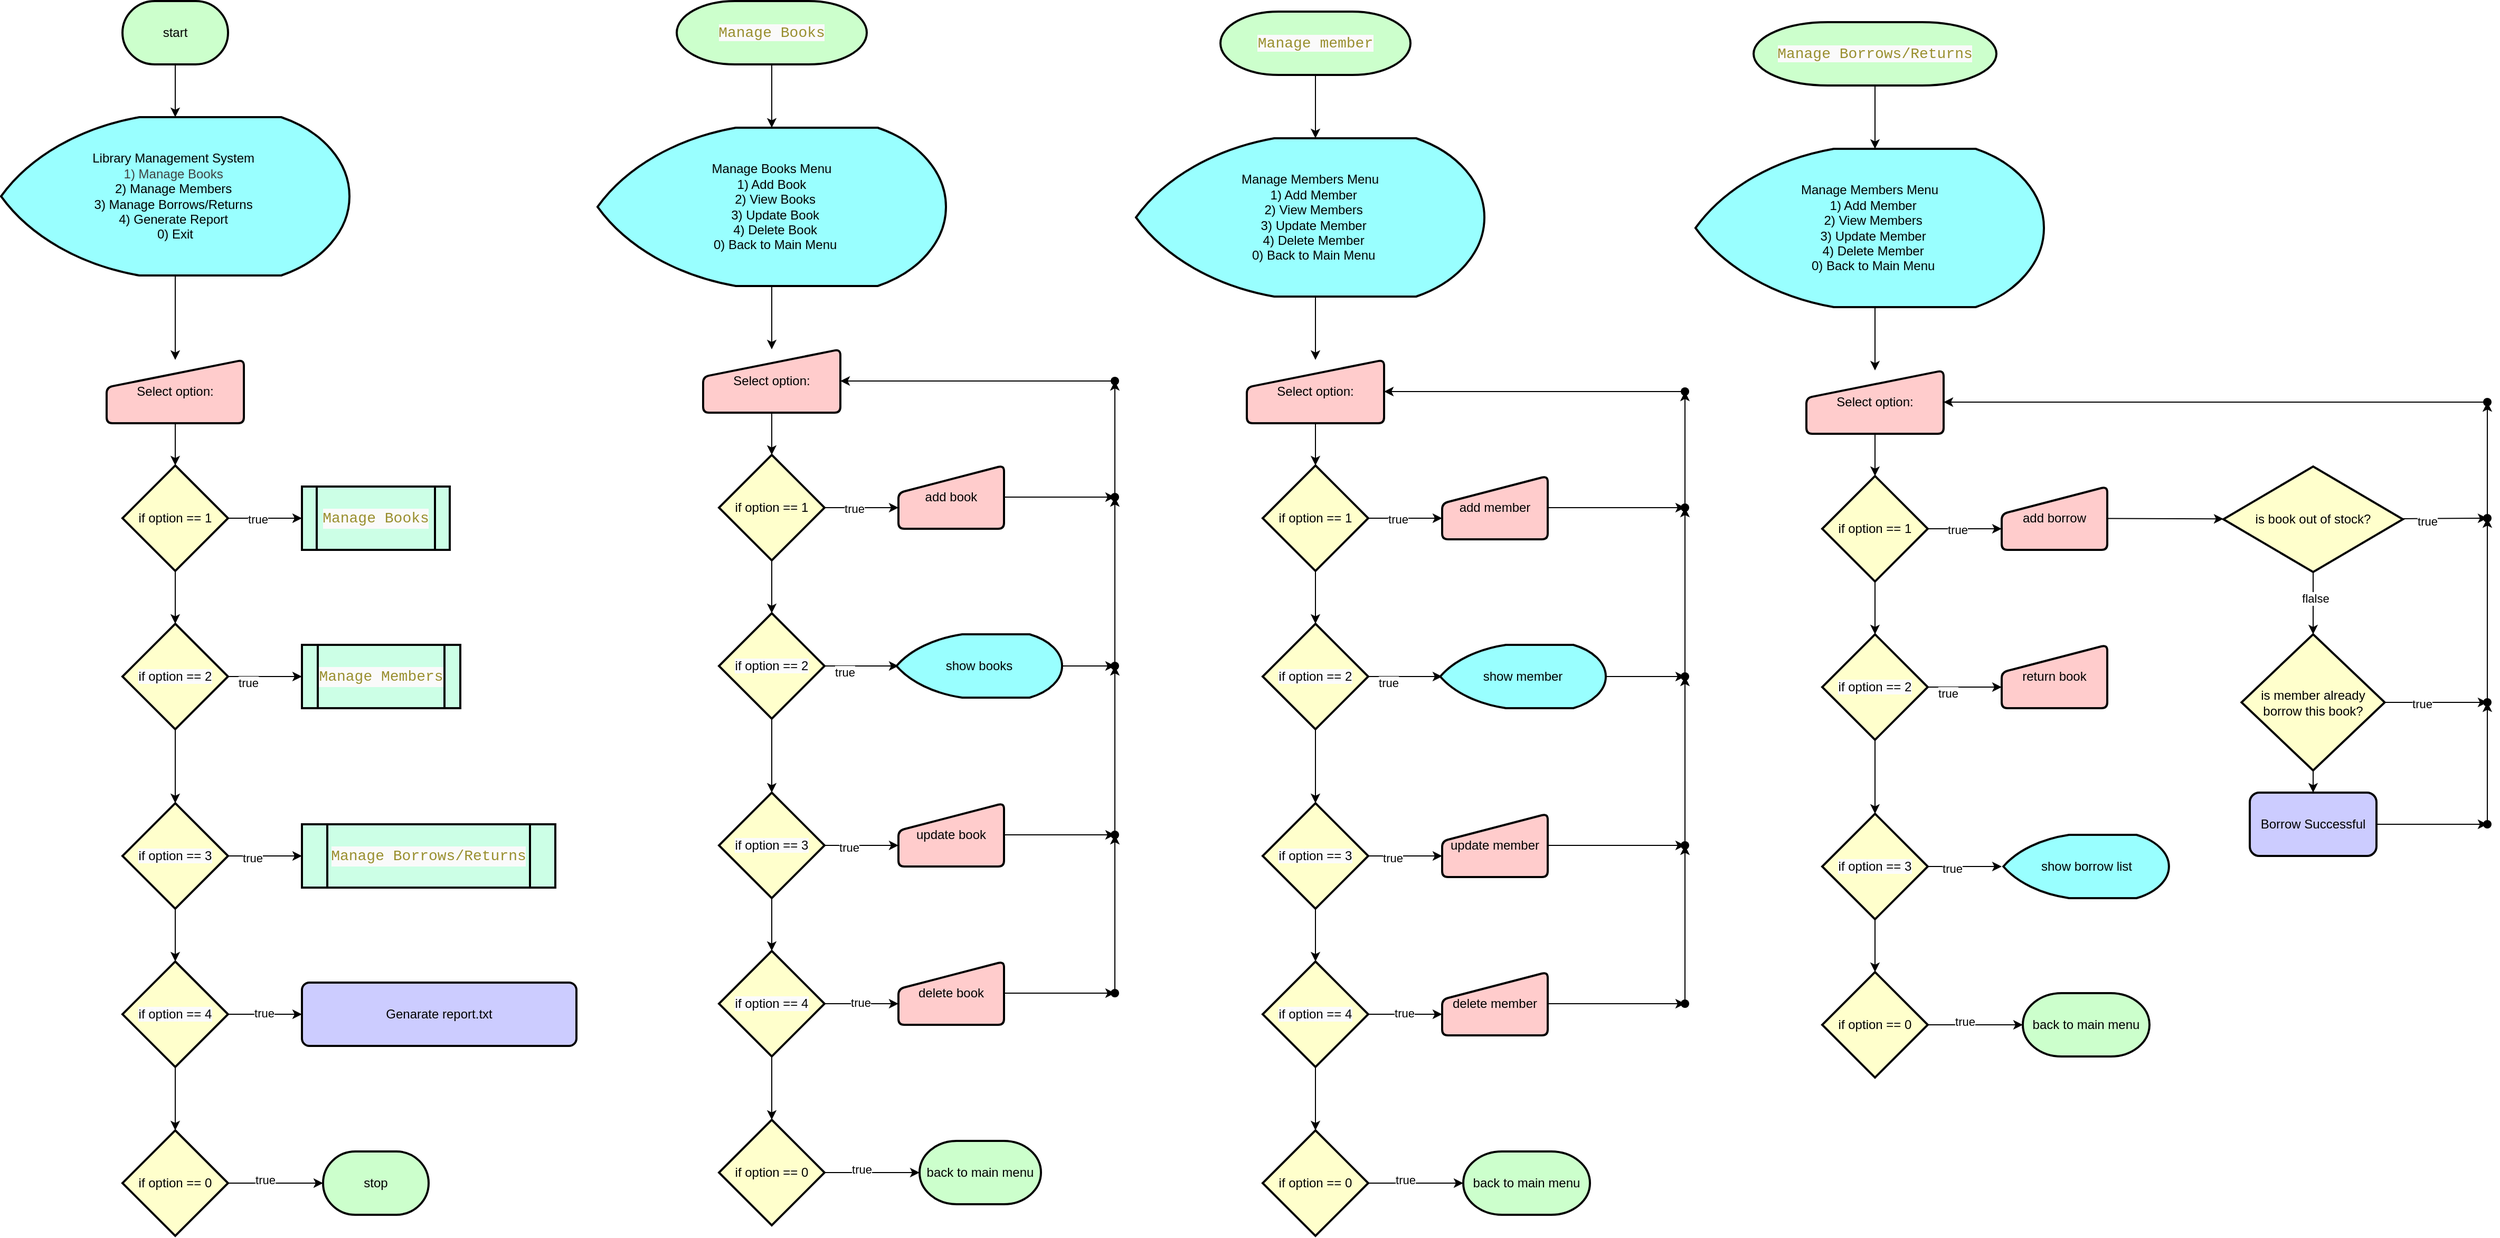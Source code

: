 <mxfile>
    <diagram id="e-_MM6MB5ETm_Tqdv13c" name="Page-1">
        <mxGraphModel dx="1360" dy="712" grid="1" gridSize="10" guides="1" tooltips="1" connect="1" arrows="1" fold="1" page="1" pageScale="1" pageWidth="850" pageHeight="1100" math="0" shadow="0">
            <root>
                <mxCell id="0"/>
                <mxCell id="1" parent="0"/>
                <mxCell id="2" value="start" style="strokeWidth=2;html=1;shape=mxgraph.flowchart.terminator;whiteSpace=wrap;fillColor=#CCFFCC;" vertex="1" parent="1">
                    <mxGeometry x="220" y="290" width="100" height="60" as="geometry"/>
                </mxCell>
                <mxCell id="6" value="" style="edgeStyle=none;html=1;" edge="1" parent="1" source="3" target="5">
                    <mxGeometry relative="1" as="geometry"/>
                </mxCell>
                <mxCell id="3" value="Library Management System&amp;nbsp;&lt;div&gt;&lt;span style=&quot;color: rgb(63, 63, 63); background-color: transparent;&quot;&gt;1) Manage Books&amp;nbsp;&lt;/span&gt;&lt;div&gt;2) Manage Members&amp;nbsp;&lt;/div&gt;&lt;div&gt;3) Manage Borrows/Returns&amp;nbsp;&lt;/div&gt;&lt;div&gt;4) Generate Report&amp;nbsp;&lt;/div&gt;&lt;div&gt;0) Exit&lt;/div&gt;&lt;/div&gt;" style="strokeWidth=2;html=1;shape=mxgraph.flowchart.display;whiteSpace=wrap;fillColor=#99FFFF;" vertex="1" parent="1">
                    <mxGeometry x="105" y="400" width="330" height="150" as="geometry"/>
                </mxCell>
                <mxCell id="12" value="" style="edgeStyle=none;html=1;" edge="1" parent="1" source="5" target="11">
                    <mxGeometry relative="1" as="geometry"/>
                </mxCell>
                <mxCell id="5" value="Select option:" style="html=1;strokeWidth=2;shape=manualInput;whiteSpace=wrap;rounded=1;size=26;arcSize=11;fillColor=#FFCCCC;" vertex="1" parent="1">
                    <mxGeometry x="205" y="630" width="130" height="60" as="geometry"/>
                </mxCell>
                <mxCell id="9" value="" style="edgeStyle=none;html=1;" edge="1" parent="1" target="3">
                    <mxGeometry relative="1" as="geometry">
                        <mxPoint x="270" y="350" as="sourcePoint"/>
                    </mxGeometry>
                </mxCell>
                <mxCell id="14" value="" style="edgeStyle=none;html=1;" edge="1" parent="1" source="11" target="13">
                    <mxGeometry relative="1" as="geometry"/>
                </mxCell>
                <mxCell id="20" value="" style="edgeStyle=none;html=1;" edge="1" parent="1" source="11" target="19">
                    <mxGeometry relative="1" as="geometry"/>
                </mxCell>
                <mxCell id="27" value="true" style="edgeLabel;html=1;align=center;verticalAlign=middle;resizable=0;points=[];" vertex="1" connectable="0" parent="20">
                    <mxGeometry x="-0.198" y="-1" relative="1" as="geometry">
                        <mxPoint as="offset"/>
                    </mxGeometry>
                </mxCell>
                <mxCell id="11" value="if option == 1" style="strokeWidth=2;html=1;shape=mxgraph.flowchart.decision;whiteSpace=wrap;fillColor=#FFFFCC;" vertex="1" parent="1">
                    <mxGeometry x="220" y="730" width="100" height="100" as="geometry"/>
                </mxCell>
                <mxCell id="16" value="" style="edgeStyle=none;html=1;" edge="1" parent="1" source="13" target="15">
                    <mxGeometry relative="1" as="geometry"/>
                </mxCell>
                <mxCell id="22" value="" style="edgeStyle=none;html=1;" edge="1" parent="1" source="13" target="21">
                    <mxGeometry relative="1" as="geometry"/>
                </mxCell>
                <mxCell id="13" value="&lt;br&gt;&lt;span style=&quot;color: rgb(0, 0, 0); font-family: Helvetica; font-size: 12px; font-style: normal; font-variant-ligatures: normal; font-variant-caps: normal; font-weight: 400; letter-spacing: normal; orphans: 2; text-align: center; text-indent: 0px; text-transform: none; widows: 2; word-spacing: 0px; -webkit-text-stroke-width: 0px; white-space: normal; background-color: rgb(251, 251, 251); text-decoration-thickness: initial; text-decoration-style: initial; text-decoration-color: initial; float: none; display: inline !important;&quot;&gt;if option == 2&lt;/span&gt;&lt;br&gt;&lt;div&gt;&lt;span style=&quot;color: rgb(0, 0, 0); font-family: Helvetica; font-size: 12px; font-style: normal; font-variant-ligatures: normal; font-variant-caps: normal; font-weight: 400; letter-spacing: normal; orphans: 2; text-align: center; text-indent: 0px; text-transform: none; widows: 2; word-spacing: 0px; -webkit-text-stroke-width: 0px; white-space: normal; background-color: rgb(251, 251, 251); text-decoration-thickness: initial; text-decoration-style: initial; text-decoration-color: initial; float: none; display: inline !important;&quot;&gt;&lt;br&gt;&lt;/span&gt;&lt;/div&gt;" style="strokeWidth=2;html=1;shape=mxgraph.flowchart.decision;whiteSpace=wrap;fillColor=#FFFFCC;" vertex="1" parent="1">
                    <mxGeometry x="220" y="880" width="100" height="100" as="geometry"/>
                </mxCell>
                <mxCell id="18" value="" style="edgeStyle=none;html=1;" edge="1" parent="1" source="15" target="17">
                    <mxGeometry relative="1" as="geometry"/>
                </mxCell>
                <mxCell id="24" value="" style="edgeStyle=none;html=1;" edge="1" parent="1" source="15" target="23">
                    <mxGeometry relative="1" as="geometry"/>
                </mxCell>
                <mxCell id="15" value="&lt;br&gt;&lt;span style=&quot;color: rgb(0, 0, 0); font-family: Helvetica; font-size: 12px; font-style: normal; font-variant-ligatures: normal; font-variant-caps: normal; font-weight: 400; letter-spacing: normal; orphans: 2; text-align: center; text-indent: 0px; text-transform: none; widows: 2; word-spacing: 0px; -webkit-text-stroke-width: 0px; white-space: normal; background-color: rgb(251, 251, 251); text-decoration-thickness: initial; text-decoration-style: initial; text-decoration-color: initial; float: none; display: inline !important;&quot;&gt;if option == 3&lt;/span&gt;&lt;br&gt;&lt;div&gt;&lt;span style=&quot;color: rgb(0, 0, 0); font-family: Helvetica; font-size: 12px; font-style: normal; font-variant-ligatures: normal; font-variant-caps: normal; font-weight: 400; letter-spacing: normal; orphans: 2; text-align: center; text-indent: 0px; text-transform: none; widows: 2; word-spacing: 0px; -webkit-text-stroke-width: 0px; white-space: normal; background-color: rgb(251, 251, 251); text-decoration-thickness: initial; text-decoration-style: initial; text-decoration-color: initial; float: none; display: inline !important;&quot;&gt;&lt;br&gt;&lt;/span&gt;&lt;/div&gt;" style="strokeWidth=2;html=1;shape=mxgraph.flowchart.decision;whiteSpace=wrap;fillColor=#FFFFCC;" vertex="1" parent="1">
                    <mxGeometry x="220" y="1050" width="100" height="100" as="geometry"/>
                </mxCell>
                <mxCell id="26" value="" style="edgeStyle=none;html=1;" edge="1" parent="1" source="17">
                    <mxGeometry relative="1" as="geometry">
                        <mxPoint x="390.0" y="1250.0" as="targetPoint"/>
                    </mxGeometry>
                </mxCell>
                <mxCell id="31" value="" style="edgeStyle=none;html=1;" edge="1" parent="1" source="17" target="30">
                    <mxGeometry relative="1" as="geometry"/>
                </mxCell>
                <mxCell id="17" value="&lt;br&gt;&lt;span style=&quot;color: rgb(0, 0, 0); font-family: Helvetica; font-size: 12px; font-style: normal; font-variant-ligatures: normal; font-variant-caps: normal; font-weight: 400; letter-spacing: normal; orphans: 2; text-align: center; text-indent: 0px; text-transform: none; widows: 2; word-spacing: 0px; -webkit-text-stroke-width: 0px; white-space: normal; background-color: rgb(251, 251, 251); text-decoration-thickness: initial; text-decoration-style: initial; text-decoration-color: initial; float: none; display: inline !important;&quot;&gt;if option == 4&lt;/span&gt;&lt;div&gt;&lt;div&gt;&lt;span style=&quot;color: rgb(0, 0, 0); font-family: Helvetica; font-size: 12px; font-style: normal; font-variant-ligatures: normal; font-variant-caps: normal; font-weight: 400; letter-spacing: normal; orphans: 2; text-align: center; text-indent: 0px; text-transform: none; widows: 2; word-spacing: 0px; -webkit-text-stroke-width: 0px; white-space: normal; background-color: rgb(251, 251, 251); text-decoration-thickness: initial; text-decoration-style: initial; text-decoration-color: initial; float: none; display: inline !important;&quot;&gt;&lt;br&gt;&lt;/span&gt;&lt;/div&gt;&lt;/div&gt;" style="strokeWidth=2;html=1;shape=mxgraph.flowchart.decision;whiteSpace=wrap;fillColor=#FFFFCC;" vertex="1" parent="1">
                    <mxGeometry x="220" y="1200" width="100" height="100" as="geometry"/>
                </mxCell>
                <mxCell id="19" value="&lt;div style=&quot;color: rgb(51, 51, 51); background-color: rgb(250, 250, 250); font-family: Consolas, &amp;quot;Courier New&amp;quot;, monospace; font-size: 14px; line-height: 19px; white-space: pre;&quot;&gt;&lt;div style=&quot;color: rgb(51, 51, 51); line-height: 19px;&quot;&gt;&lt;span style=&quot;color: #998f2f;&quot;&gt;Manage Books&lt;/span&gt;&lt;/div&gt;&lt;/div&gt;" style="shape=process;whiteSpace=wrap;html=1;backgroundOutline=1;strokeWidth=2;fillColor=#CCFFE6;" vertex="1" parent="1">
                    <mxGeometry x="390" y="750" width="140" height="60" as="geometry"/>
                </mxCell>
                <mxCell id="21" value="&lt;div style=&quot;color: rgb(51, 51, 51); background-color: rgb(250, 250, 250); font-family: Consolas, &amp;quot;Courier New&amp;quot;, monospace; font-size: 14px; line-height: 19px; white-space: pre;&quot;&gt;&lt;div style=&quot;color: rgb(51, 51, 51); line-height: 19px;&quot;&gt;&lt;div style=&quot;color: rgb(51, 51, 51); line-height: 19px;&quot;&gt;&lt;span style=&quot;color: #998f2f;&quot;&gt;Manage Members&lt;/span&gt;&lt;/div&gt;&lt;/div&gt;&lt;/div&gt;" style="shape=process;whiteSpace=wrap;html=1;backgroundOutline=1;strokeWidth=2;fillColor=#CCFFE6;" vertex="1" parent="1">
                    <mxGeometry x="390" y="900" width="150" height="60" as="geometry"/>
                </mxCell>
                <mxCell id="23" value="&lt;div style=&quot;color: rgb(51, 51, 51); background-color: rgb(250, 250, 250); font-family: Consolas, &amp;quot;Courier New&amp;quot;, monospace; font-size: 14px; line-height: 19px; white-space: pre;&quot;&gt;&lt;div style=&quot;color: rgb(51, 51, 51); line-height: 19px;&quot;&gt;&lt;div style=&quot;color: rgb(51, 51, 51); line-height: 19px;&quot;&gt;&lt;span style=&quot;color: #998f2f;&quot;&gt;Manage Borrows/Returns&lt;/span&gt;&lt;/div&gt;&lt;/div&gt;&lt;/div&gt;" style="shape=process;whiteSpace=wrap;html=1;backgroundOutline=1;strokeWidth=2;fillColor=#CCFFE6;" vertex="1" parent="1">
                    <mxGeometry x="390" y="1070" width="240" height="60" as="geometry"/>
                </mxCell>
                <mxCell id="35" value="" style="edgeStyle=none;html=1;" edge="1" parent="1" source="30" target="34">
                    <mxGeometry relative="1" as="geometry"/>
                </mxCell>
                <mxCell id="41" value="true" style="edgeLabel;html=1;align=center;verticalAlign=middle;resizable=0;points=[];" vertex="1" connectable="0" parent="35">
                    <mxGeometry x="-0.236" y="3" relative="1" as="geometry">
                        <mxPoint as="offset"/>
                    </mxGeometry>
                </mxCell>
                <mxCell id="30" value="if option == 0" style="strokeWidth=2;html=1;shape=mxgraph.flowchart.decision;whiteSpace=wrap;fillColor=#FFFFCC;" vertex="1" parent="1">
                    <mxGeometry x="220" y="1360" width="100" height="100" as="geometry"/>
                </mxCell>
                <mxCell id="34" value="stop" style="strokeWidth=2;html=1;shape=mxgraph.flowchart.terminator;whiteSpace=wrap;fillColor=#CCFFCC;" vertex="1" parent="1">
                    <mxGeometry x="410" y="1380" width="100" height="60" as="geometry"/>
                </mxCell>
                <mxCell id="37" value="true" style="edgeLabel;html=1;align=center;verticalAlign=middle;resizable=0;points=[];" vertex="1" connectable="0" parent="1">
                    <mxGeometry x="368.182" y="801" as="geometry">
                        <mxPoint x="-29" y="135" as="offset"/>
                    </mxGeometry>
                </mxCell>
                <mxCell id="38" value="true" style="edgeLabel;html=1;align=center;verticalAlign=middle;resizable=0;points=[];" vertex="1" connectable="0" parent="1">
                    <mxGeometry x="378.182" y="811" as="geometry">
                        <mxPoint x="-35" y="291" as="offset"/>
                    </mxGeometry>
                </mxCell>
                <mxCell id="39" value="true" style="edgeLabel;html=1;align=center;verticalAlign=middle;resizable=0;points=[];" vertex="1" connectable="0" parent="1">
                    <mxGeometry x="388.182" y="821" as="geometry">
                        <mxPoint x="-34" y="428" as="offset"/>
                    </mxGeometry>
                </mxCell>
                <mxCell id="70" value="" style="edgeStyle=none;html=1;" edge="1" parent="1" source="42" target="43">
                    <mxGeometry relative="1" as="geometry"/>
                </mxCell>
                <mxCell id="42" value="&lt;span style=&quot;color: rgb(153, 143, 47); font-family: Consolas, &amp;quot;Courier New&amp;quot;, monospace; font-size: 14px; white-space: pre; background-color: rgb(250, 250, 250);&quot;&gt;Manage Books&lt;/span&gt;" style="strokeWidth=2;html=1;shape=mxgraph.flowchart.terminator;whiteSpace=wrap;fillColor=#CCFFCC;" vertex="1" parent="1">
                    <mxGeometry x="745" y="290" width="180" height="60" as="geometry"/>
                </mxCell>
                <mxCell id="69" value="" style="edgeStyle=none;html=1;" edge="1" parent="1" source="43" target="45">
                    <mxGeometry relative="1" as="geometry"/>
                </mxCell>
                <mxCell id="43" value="&lt;div&gt;&lt;font color=&quot;#000000&quot;&gt;Manage Books Menu&lt;/font&gt;&lt;/div&gt;&lt;div&gt;&lt;font color=&quot;#000000&quot;&gt;1) Add Book&lt;/font&gt;&lt;/div&gt;&lt;div&gt;&lt;font color=&quot;#000000&quot;&gt;&amp;nbsp; 2) View Books&lt;/font&gt;&lt;/div&gt;&lt;div&gt;&lt;font color=&quot;#000000&quot;&gt;&amp;nbsp; 3) Update Book&lt;/font&gt;&lt;/div&gt;&lt;div&gt;&lt;font color=&quot;#000000&quot;&gt;&amp;nbsp; 4) Delete Book&lt;/font&gt;&lt;/div&gt;&lt;div&gt;&lt;font color=&quot;#000000&quot;&gt;&amp;nbsp; 0) Back to Main Menu&lt;/font&gt;&lt;/div&gt;" style="strokeWidth=2;html=1;shape=mxgraph.flowchart.display;whiteSpace=wrap;fillColor=#99FFFF;" vertex="1" parent="1">
                    <mxGeometry x="670" y="410" width="330" height="150" as="geometry"/>
                </mxCell>
                <mxCell id="44" value="" style="edgeStyle=none;html=1;" edge="1" parent="1" source="45" target="49">
                    <mxGeometry relative="1" as="geometry"/>
                </mxCell>
                <mxCell id="45" value="Select option:" style="html=1;strokeWidth=2;shape=manualInput;whiteSpace=wrap;rounded=1;size=26;arcSize=11;fillColor=#FFCCCC;" vertex="1" parent="1">
                    <mxGeometry x="770" y="620" width="130" height="60" as="geometry"/>
                </mxCell>
                <mxCell id="46" value="" style="edgeStyle=none;html=1;" edge="1" parent="1" source="49" target="52">
                    <mxGeometry relative="1" as="geometry"/>
                </mxCell>
                <mxCell id="47" value="" style="edgeStyle=none;html=1;" edge="1" parent="1" source="49">
                    <mxGeometry relative="1" as="geometry">
                        <mxPoint x="955" y="770" as="targetPoint"/>
                    </mxGeometry>
                </mxCell>
                <mxCell id="48" value="true" style="edgeLabel;html=1;align=center;verticalAlign=middle;resizable=0;points=[];" vertex="1" connectable="0" parent="47">
                    <mxGeometry x="-0.198" y="-1" relative="1" as="geometry">
                        <mxPoint as="offset"/>
                    </mxGeometry>
                </mxCell>
                <mxCell id="49" value="if option == 1" style="strokeWidth=2;html=1;shape=mxgraph.flowchart.decision;whiteSpace=wrap;fillColor=#FFFFCC;" vertex="1" parent="1">
                    <mxGeometry x="785" y="720" width="100" height="100" as="geometry"/>
                </mxCell>
                <mxCell id="50" value="" style="edgeStyle=none;html=1;" edge="1" parent="1" source="52" target="55">
                    <mxGeometry relative="1" as="geometry"/>
                </mxCell>
                <mxCell id="51" value="" style="edgeStyle=none;html=1;" edge="1" parent="1" source="52">
                    <mxGeometry relative="1" as="geometry">
                        <mxPoint x="955" y="920" as="targetPoint"/>
                    </mxGeometry>
                </mxCell>
                <mxCell id="52" value="&lt;br&gt;&lt;span style=&quot;color: rgb(0, 0, 0); font-family: Helvetica; font-size: 12px; font-style: normal; font-variant-ligatures: normal; font-variant-caps: normal; font-weight: 400; letter-spacing: normal; orphans: 2; text-align: center; text-indent: 0px; text-transform: none; widows: 2; word-spacing: 0px; -webkit-text-stroke-width: 0px; white-space: normal; background-color: rgb(251, 251, 251); text-decoration-thickness: initial; text-decoration-style: initial; text-decoration-color: initial; float: none; display: inline !important;&quot;&gt;if option == 2&lt;/span&gt;&lt;br&gt;&lt;div&gt;&lt;span style=&quot;color: rgb(0, 0, 0); font-family: Helvetica; font-size: 12px; font-style: normal; font-variant-ligatures: normal; font-variant-caps: normal; font-weight: 400; letter-spacing: normal; orphans: 2; text-align: center; text-indent: 0px; text-transform: none; widows: 2; word-spacing: 0px; -webkit-text-stroke-width: 0px; white-space: normal; background-color: rgb(251, 251, 251); text-decoration-thickness: initial; text-decoration-style: initial; text-decoration-color: initial; float: none; display: inline !important;&quot;&gt;&lt;br&gt;&lt;/span&gt;&lt;/div&gt;" style="strokeWidth=2;html=1;shape=mxgraph.flowchart.decision;whiteSpace=wrap;fillColor=#FFFFCC;" vertex="1" parent="1">
                    <mxGeometry x="785" y="870" width="100" height="100" as="geometry"/>
                </mxCell>
                <mxCell id="53" value="" style="edgeStyle=none;html=1;" edge="1" parent="1" source="55" target="58">
                    <mxGeometry relative="1" as="geometry"/>
                </mxCell>
                <mxCell id="54" value="" style="edgeStyle=none;html=1;" edge="1" parent="1" source="55">
                    <mxGeometry relative="1" as="geometry">
                        <mxPoint x="955" y="1090" as="targetPoint"/>
                    </mxGeometry>
                </mxCell>
                <mxCell id="55" value="&lt;br&gt;&lt;span style=&quot;color: rgb(0, 0, 0); font-family: Helvetica; font-size: 12px; font-style: normal; font-variant-ligatures: normal; font-variant-caps: normal; font-weight: 400; letter-spacing: normal; orphans: 2; text-align: center; text-indent: 0px; text-transform: none; widows: 2; word-spacing: 0px; -webkit-text-stroke-width: 0px; white-space: normal; background-color: rgb(251, 251, 251); text-decoration-thickness: initial; text-decoration-style: initial; text-decoration-color: initial; float: none; display: inline !important;&quot;&gt;if option == 3&lt;/span&gt;&lt;br&gt;&lt;div&gt;&lt;span style=&quot;color: rgb(0, 0, 0); font-family: Helvetica; font-size: 12px; font-style: normal; font-variant-ligatures: normal; font-variant-caps: normal; font-weight: 400; letter-spacing: normal; orphans: 2; text-align: center; text-indent: 0px; text-transform: none; widows: 2; word-spacing: 0px; -webkit-text-stroke-width: 0px; white-space: normal; background-color: rgb(251, 251, 251); text-decoration-thickness: initial; text-decoration-style: initial; text-decoration-color: initial; float: none; display: inline !important;&quot;&gt;&lt;br&gt;&lt;/span&gt;&lt;/div&gt;" style="strokeWidth=2;html=1;shape=mxgraph.flowchart.decision;whiteSpace=wrap;fillColor=#FFFFCC;" vertex="1" parent="1">
                    <mxGeometry x="785" y="1040" width="100" height="100" as="geometry"/>
                </mxCell>
                <mxCell id="56" value="" style="edgeStyle=none;html=1;" edge="1" parent="1" source="58">
                    <mxGeometry relative="1" as="geometry">
                        <mxPoint x="955" y="1240" as="targetPoint"/>
                    </mxGeometry>
                </mxCell>
                <mxCell id="57" value="" style="edgeStyle=none;html=1;" edge="1" parent="1" source="58" target="64">
                    <mxGeometry relative="1" as="geometry"/>
                </mxCell>
                <mxCell id="58" value="&lt;br&gt;&lt;span style=&quot;color: rgb(0, 0, 0); font-family: Helvetica; font-size: 12px; font-style: normal; font-variant-ligatures: normal; font-variant-caps: normal; font-weight: 400; letter-spacing: normal; orphans: 2; text-align: center; text-indent: 0px; text-transform: none; widows: 2; word-spacing: 0px; -webkit-text-stroke-width: 0px; white-space: normal; background-color: rgb(251, 251, 251); text-decoration-thickness: initial; text-decoration-style: initial; text-decoration-color: initial; float: none; display: inline !important;&quot;&gt;if option == 4&lt;/span&gt;&lt;div&gt;&lt;div&gt;&lt;span style=&quot;color: rgb(0, 0, 0); font-family: Helvetica; font-size: 12px; font-style: normal; font-variant-ligatures: normal; font-variant-caps: normal; font-weight: 400; letter-spacing: normal; orphans: 2; text-align: center; text-indent: 0px; text-transform: none; widows: 2; word-spacing: 0px; -webkit-text-stroke-width: 0px; white-space: normal; background-color: rgb(251, 251, 251); text-decoration-thickness: initial; text-decoration-style: initial; text-decoration-color: initial; float: none; display: inline !important;&quot;&gt;&lt;br&gt;&lt;/span&gt;&lt;/div&gt;&lt;/div&gt;" style="strokeWidth=2;html=1;shape=mxgraph.flowchart.decision;whiteSpace=wrap;fillColor=#FFFFCC;" vertex="1" parent="1">
                    <mxGeometry x="785" y="1190" width="100" height="100" as="geometry"/>
                </mxCell>
                <mxCell id="62" value="" style="edgeStyle=none;html=1;" edge="1" parent="1" source="64" target="65">
                    <mxGeometry relative="1" as="geometry"/>
                </mxCell>
                <mxCell id="63" value="true" style="edgeLabel;html=1;align=center;verticalAlign=middle;resizable=0;points=[];" vertex="1" connectable="0" parent="62">
                    <mxGeometry x="-0.236" y="3" relative="1" as="geometry">
                        <mxPoint as="offset"/>
                    </mxGeometry>
                </mxCell>
                <mxCell id="64" value="if option == 0" style="strokeWidth=2;html=1;shape=mxgraph.flowchart.decision;whiteSpace=wrap;fillColor=#FFFFCC;" vertex="1" parent="1">
                    <mxGeometry x="785" y="1350" width="100" height="100" as="geometry"/>
                </mxCell>
                <mxCell id="65" value="&lt;span style=&quot;color: rgb(0, 0, 0);&quot;&gt;back to main menu&lt;/span&gt;" style="strokeWidth=2;html=1;shape=mxgraph.flowchart.terminator;whiteSpace=wrap;fillColor=#CCFFCC;" vertex="1" parent="1">
                    <mxGeometry x="975" y="1370" width="115" height="60" as="geometry"/>
                </mxCell>
                <mxCell id="66" value="true" style="edgeLabel;html=1;align=center;verticalAlign=middle;resizable=0;points=[];" vertex="1" connectable="0" parent="1">
                    <mxGeometry x="933.182" y="791" as="geometry">
                        <mxPoint x="-29" y="135" as="offset"/>
                    </mxGeometry>
                </mxCell>
                <mxCell id="67" value="true" style="edgeLabel;html=1;align=center;verticalAlign=middle;resizable=0;points=[];" vertex="1" connectable="0" parent="1">
                    <mxGeometry x="943.182" y="801" as="geometry">
                        <mxPoint x="-35" y="291" as="offset"/>
                    </mxGeometry>
                </mxCell>
                <mxCell id="68" value="true" style="edgeLabel;html=1;align=center;verticalAlign=middle;resizable=0;points=[];" vertex="1" connectable="0" parent="1">
                    <mxGeometry x="953.182" y="811" as="geometry">
                        <mxPoint x="-34" y="428" as="offset"/>
                    </mxGeometry>
                </mxCell>
                <mxCell id="184" value="" style="edgeStyle=none;html=1;" edge="1" parent="1" source="71" target="179">
                    <mxGeometry relative="1" as="geometry"/>
                </mxCell>
                <mxCell id="71" value="add book" style="html=1;strokeWidth=2;shape=manualInput;whiteSpace=wrap;rounded=1;size=26;arcSize=11;fillColor=#FFCCCC;" vertex="1" parent="1">
                    <mxGeometry x="955" y="730" width="100" height="60" as="geometry"/>
                </mxCell>
                <mxCell id="186" value="" style="edgeStyle=none;html=1;" edge="1" parent="1" source="73" target="177">
                    <mxGeometry relative="1" as="geometry"/>
                </mxCell>
                <mxCell id="73" value="show books" style="strokeWidth=2;html=1;shape=mxgraph.flowchart.display;whiteSpace=wrap;fillColor=#99FFFF;" vertex="1" parent="1">
                    <mxGeometry x="953.18" y="890" width="156.82" height="60" as="geometry"/>
                </mxCell>
                <mxCell id="187" value="" style="edgeStyle=none;html=1;" edge="1" parent="1" source="74" target="176">
                    <mxGeometry relative="1" as="geometry"/>
                </mxCell>
                <mxCell id="74" value="update book" style="html=1;strokeWidth=2;shape=manualInput;whiteSpace=wrap;rounded=1;size=26;arcSize=11;fillColor=#FFCCCC;" vertex="1" parent="1">
                    <mxGeometry x="955" y="1050" width="100" height="60" as="geometry"/>
                </mxCell>
                <mxCell id="188" value="" style="edgeStyle=none;html=1;" edge="1" parent="1" source="75" target="175">
                    <mxGeometry relative="1" as="geometry"/>
                </mxCell>
                <mxCell id="75" value="delete book" style="html=1;strokeWidth=2;shape=manualInput;whiteSpace=wrap;rounded=1;size=26;arcSize=11;fillColor=#FFCCCC;" vertex="1" parent="1">
                    <mxGeometry x="955" y="1200" width="100" height="60" as="geometry"/>
                </mxCell>
                <mxCell id="76" value="" style="edgeStyle=none;html=1;" edge="1" parent="1" source="77">
                    <mxGeometry relative="1" as="geometry">
                        <mxPoint x="1350" y="420" as="targetPoint"/>
                    </mxGeometry>
                </mxCell>
                <mxCell id="77" value="&lt;font face=&quot;Consolas, Courier New, monospace&quot; color=&quot;#998f2f&quot;&gt;&lt;span style=&quot;font-size: 14px; white-space: pre; background-color: rgb(250, 250, 250);&quot;&gt;Manage member&lt;/span&gt;&lt;/font&gt;" style="strokeWidth=2;html=1;shape=mxgraph.flowchart.terminator;whiteSpace=wrap;fillColor=#CCFFCC;" vertex="1" parent="1">
                    <mxGeometry x="1260" y="300" width="180" height="60" as="geometry"/>
                </mxCell>
                <mxCell id="78" value="" style="edgeStyle=none;html=1;" edge="1" parent="1" target="80">
                    <mxGeometry relative="1" as="geometry">
                        <mxPoint x="1350" y="570" as="sourcePoint"/>
                    </mxGeometry>
                </mxCell>
                <mxCell id="79" value="" style="edgeStyle=none;html=1;" edge="1" parent="1" source="80" target="84">
                    <mxGeometry relative="1" as="geometry"/>
                </mxCell>
                <mxCell id="80" value="Select option:" style="html=1;strokeWidth=2;shape=manualInput;whiteSpace=wrap;rounded=1;size=26;arcSize=11;fillColor=#FFCCCC;" vertex="1" parent="1">
                    <mxGeometry x="1285" y="630" width="130" height="60" as="geometry"/>
                </mxCell>
                <mxCell id="81" value="" style="edgeStyle=none;html=1;" edge="1" parent="1" source="84" target="87">
                    <mxGeometry relative="1" as="geometry"/>
                </mxCell>
                <mxCell id="82" value="" style="edgeStyle=none;html=1;" edge="1" parent="1" source="84">
                    <mxGeometry relative="1" as="geometry">
                        <mxPoint x="1470" y="780" as="targetPoint"/>
                    </mxGeometry>
                </mxCell>
                <mxCell id="83" value="true" style="edgeLabel;html=1;align=center;verticalAlign=middle;resizable=0;points=[];" vertex="1" connectable="0" parent="82">
                    <mxGeometry x="-0.198" y="-1" relative="1" as="geometry">
                        <mxPoint as="offset"/>
                    </mxGeometry>
                </mxCell>
                <mxCell id="84" value="if option == 1" style="strokeWidth=2;html=1;shape=mxgraph.flowchart.decision;whiteSpace=wrap;fillColor=#FFFFCC;" vertex="1" parent="1">
                    <mxGeometry x="1300" y="730" width="100" height="100" as="geometry"/>
                </mxCell>
                <mxCell id="85" value="" style="edgeStyle=none;html=1;" edge="1" parent="1" source="87" target="90">
                    <mxGeometry relative="1" as="geometry"/>
                </mxCell>
                <mxCell id="86" value="" style="edgeStyle=none;html=1;" edge="1" parent="1" source="87">
                    <mxGeometry relative="1" as="geometry">
                        <mxPoint x="1470" y="930" as="targetPoint"/>
                    </mxGeometry>
                </mxCell>
                <mxCell id="87" value="&lt;br&gt;&lt;span style=&quot;color: rgb(0, 0, 0); font-family: Helvetica; font-size: 12px; font-style: normal; font-variant-ligatures: normal; font-variant-caps: normal; font-weight: 400; letter-spacing: normal; orphans: 2; text-align: center; text-indent: 0px; text-transform: none; widows: 2; word-spacing: 0px; -webkit-text-stroke-width: 0px; white-space: normal; background-color: rgb(251, 251, 251); text-decoration-thickness: initial; text-decoration-style: initial; text-decoration-color: initial; float: none; display: inline !important;&quot;&gt;if option == 2&lt;/span&gt;&lt;br&gt;&lt;div&gt;&lt;span style=&quot;color: rgb(0, 0, 0); font-family: Helvetica; font-size: 12px; font-style: normal; font-variant-ligatures: normal; font-variant-caps: normal; font-weight: 400; letter-spacing: normal; orphans: 2; text-align: center; text-indent: 0px; text-transform: none; widows: 2; word-spacing: 0px; -webkit-text-stroke-width: 0px; white-space: normal; background-color: rgb(251, 251, 251); text-decoration-thickness: initial; text-decoration-style: initial; text-decoration-color: initial; float: none; display: inline !important;&quot;&gt;&lt;br&gt;&lt;/span&gt;&lt;/div&gt;" style="strokeWidth=2;html=1;shape=mxgraph.flowchart.decision;whiteSpace=wrap;fillColor=#FFFFCC;" vertex="1" parent="1">
                    <mxGeometry x="1300" y="880" width="100" height="100" as="geometry"/>
                </mxCell>
                <mxCell id="88" value="" style="edgeStyle=none;html=1;fillColor=#FFFFCC;" edge="1" parent="1" source="90" target="93">
                    <mxGeometry relative="1" as="geometry"/>
                </mxCell>
                <mxCell id="89" value="" style="edgeStyle=none;html=1;" edge="1" parent="1" source="90">
                    <mxGeometry relative="1" as="geometry">
                        <mxPoint x="1470" y="1100" as="targetPoint"/>
                    </mxGeometry>
                </mxCell>
                <mxCell id="90" value="&lt;br&gt;&lt;span style=&quot;color: rgb(0, 0, 0); font-family: Helvetica; font-size: 12px; font-style: normal; font-variant-ligatures: normal; font-variant-caps: normal; font-weight: 400; letter-spacing: normal; orphans: 2; text-align: center; text-indent: 0px; text-transform: none; widows: 2; word-spacing: 0px; -webkit-text-stroke-width: 0px; white-space: normal; background-color: rgb(251, 251, 251); text-decoration-thickness: initial; text-decoration-style: initial; text-decoration-color: initial; float: none; display: inline !important;&quot;&gt;if option == 3&lt;/span&gt;&lt;br&gt;&lt;div&gt;&lt;span style=&quot;color: rgb(0, 0, 0); font-family: Helvetica; font-size: 12px; font-style: normal; font-variant-ligatures: normal; font-variant-caps: normal; font-weight: 400; letter-spacing: normal; orphans: 2; text-align: center; text-indent: 0px; text-transform: none; widows: 2; word-spacing: 0px; -webkit-text-stroke-width: 0px; white-space: normal; background-color: rgb(251, 251, 251); text-decoration-thickness: initial; text-decoration-style: initial; text-decoration-color: initial; float: none; display: inline !important;&quot;&gt;&lt;br&gt;&lt;/span&gt;&lt;/div&gt;" style="strokeWidth=2;html=1;shape=mxgraph.flowchart.decision;whiteSpace=wrap;fillColor=#FFFFCC;" vertex="1" parent="1">
                    <mxGeometry x="1300" y="1050" width="100" height="100" as="geometry"/>
                </mxCell>
                <mxCell id="91" value="" style="edgeStyle=none;html=1;" edge="1" parent="1" source="93">
                    <mxGeometry relative="1" as="geometry">
                        <mxPoint x="1470" y="1250" as="targetPoint"/>
                    </mxGeometry>
                </mxCell>
                <mxCell id="92" value="" style="edgeStyle=none;html=1;" edge="1" parent="1" source="93" target="96">
                    <mxGeometry relative="1" as="geometry"/>
                </mxCell>
                <mxCell id="93" value="&lt;br&gt;&lt;span style=&quot;color: rgb(0, 0, 0); font-family: Helvetica; font-size: 12px; font-style: normal; font-variant-ligatures: normal; font-variant-caps: normal; font-weight: 400; letter-spacing: normal; orphans: 2; text-align: center; text-indent: 0px; text-transform: none; widows: 2; word-spacing: 0px; -webkit-text-stroke-width: 0px; white-space: normal; background-color: rgb(251, 251, 251); text-decoration-thickness: initial; text-decoration-style: initial; text-decoration-color: initial; float: none; display: inline !important;&quot;&gt;if option == 4&lt;/span&gt;&lt;div&gt;&lt;div&gt;&lt;span style=&quot;color: rgb(0, 0, 0); font-family: Helvetica; font-size: 12px; font-style: normal; font-variant-ligatures: normal; font-variant-caps: normal; font-weight: 400; letter-spacing: normal; orphans: 2; text-align: center; text-indent: 0px; text-transform: none; widows: 2; word-spacing: 0px; -webkit-text-stroke-width: 0px; white-space: normal; background-color: rgb(251, 251, 251); text-decoration-thickness: initial; text-decoration-style: initial; text-decoration-color: initial; float: none; display: inline !important;&quot;&gt;&lt;br&gt;&lt;/span&gt;&lt;/div&gt;&lt;/div&gt;" style="strokeWidth=2;html=1;shape=mxgraph.flowchart.decision;whiteSpace=wrap;fillColor=#FFFFCC;" vertex="1" parent="1">
                    <mxGeometry x="1300" y="1200" width="100" height="100" as="geometry"/>
                </mxCell>
                <mxCell id="94" value="" style="edgeStyle=none;html=1;" edge="1" parent="1" source="96" target="97">
                    <mxGeometry relative="1" as="geometry"/>
                </mxCell>
                <mxCell id="95" value="true" style="edgeLabel;html=1;align=center;verticalAlign=middle;resizable=0;points=[];" vertex="1" connectable="0" parent="94">
                    <mxGeometry x="-0.236" y="3" relative="1" as="geometry">
                        <mxPoint as="offset"/>
                    </mxGeometry>
                </mxCell>
                <mxCell id="96" value="if option == 0" style="strokeWidth=2;html=1;shape=mxgraph.flowchart.decision;whiteSpace=wrap;fillColor=#FFFFCC;" vertex="1" parent="1">
                    <mxGeometry x="1300" y="1360" width="100" height="100" as="geometry"/>
                </mxCell>
                <mxCell id="97" value="&lt;span style=&quot;color: rgb(0, 0, 0);&quot;&gt;back to main menu&lt;/span&gt;" style="strokeWidth=2;html=1;shape=mxgraph.flowchart.terminator;whiteSpace=wrap;fillColor=#CCFFCC;" vertex="1" parent="1">
                    <mxGeometry x="1490" y="1380" width="120" height="60" as="geometry"/>
                </mxCell>
                <mxCell id="98" value="true" style="edgeLabel;html=1;align=center;verticalAlign=middle;resizable=0;points=[];" vertex="1" connectable="0" parent="1">
                    <mxGeometry x="1448.182" y="801" as="geometry">
                        <mxPoint x="-29" y="135" as="offset"/>
                    </mxGeometry>
                </mxCell>
                <mxCell id="99" value="true" style="edgeLabel;html=1;align=center;verticalAlign=middle;resizable=0;points=[];" vertex="1" connectable="0" parent="1">
                    <mxGeometry x="1458.182" y="811" as="geometry">
                        <mxPoint x="-35" y="291" as="offset"/>
                    </mxGeometry>
                </mxCell>
                <mxCell id="100" value="true" style="edgeLabel;html=1;align=center;verticalAlign=middle;resizable=0;points=[];" vertex="1" connectable="0" parent="1">
                    <mxGeometry x="1468.182" y="821" as="geometry">
                        <mxPoint x="-34" y="428" as="offset"/>
                    </mxGeometry>
                </mxCell>
                <mxCell id="168" value="" style="edgeStyle=none;html=1;" edge="1" parent="1" source="101" target="167">
                    <mxGeometry relative="1" as="geometry"/>
                </mxCell>
                <mxCell id="101" value="add member" style="html=1;strokeWidth=2;shape=manualInput;whiteSpace=wrap;rounded=1;size=26;arcSize=11;fillColor=#FFCCCC;" vertex="1" parent="1">
                    <mxGeometry x="1470" y="740" width="100" height="60" as="geometry"/>
                </mxCell>
                <mxCell id="166" value="" style="edgeStyle=none;html=1;" edge="1" parent="1" source="102" target="165">
                    <mxGeometry relative="1" as="geometry"/>
                </mxCell>
                <mxCell id="102" value="show member" style="strokeWidth=2;html=1;shape=mxgraph.flowchart.display;whiteSpace=wrap;fillColor=#99FFFF;" vertex="1" parent="1">
                    <mxGeometry x="1468.18" y="900" width="156.82" height="60" as="geometry"/>
                </mxCell>
                <mxCell id="164" value="" style="edgeStyle=none;html=1;" edge="1" parent="1" source="103" target="163">
                    <mxGeometry relative="1" as="geometry"/>
                </mxCell>
                <mxCell id="103" value="update member" style="html=1;strokeWidth=2;shape=manualInput;whiteSpace=wrap;rounded=1;size=26;arcSize=11;fillColor=#FFCCCC;" vertex="1" parent="1">
                    <mxGeometry x="1470" y="1060" width="100" height="60" as="geometry"/>
                </mxCell>
                <mxCell id="162" value="" style="edgeStyle=none;html=1;" edge="1" parent="1" source="104" target="161">
                    <mxGeometry relative="1" as="geometry"/>
                </mxCell>
                <mxCell id="104" value="delete member" style="html=1;strokeWidth=2;shape=manualInput;whiteSpace=wrap;rounded=1;size=26;arcSize=11;fillColor=#FFCCCC;" vertex="1" parent="1">
                    <mxGeometry x="1470" y="1210" width="100" height="60" as="geometry"/>
                </mxCell>
                <mxCell id="105" value="&lt;div&gt;&lt;font color=&quot;#000000&quot;&gt;Manage Members Menu&lt;/font&gt;&lt;/div&gt;&lt;div&gt;&lt;font color=&quot;#000000&quot;&gt;&amp;nbsp; 1) Add Member&lt;/font&gt;&lt;/div&gt;&lt;div&gt;&lt;font color=&quot;#000000&quot;&gt;&amp;nbsp; 2) View Members&lt;/font&gt;&lt;/div&gt;&lt;div&gt;&lt;font color=&quot;#000000&quot;&gt;&amp;nbsp; 3) Update Member&lt;/font&gt;&lt;/div&gt;&lt;div&gt;&lt;font color=&quot;#000000&quot;&gt;&amp;nbsp; 4) Delete Member&lt;/font&gt;&lt;/div&gt;&lt;div&gt;&lt;font color=&quot;#000000&quot;&gt;&amp;nbsp; 0) Back to Main Menu&lt;/font&gt;&lt;/div&gt;" style="strokeWidth=2;html=1;shape=mxgraph.flowchart.display;whiteSpace=wrap;fillColor=#99FFFF;" vertex="1" parent="1">
                    <mxGeometry x="1180" y="420" width="330" height="150" as="geometry"/>
                </mxCell>
                <mxCell id="106" value="" style="edgeStyle=none;html=1;" edge="1" parent="1" source="107">
                    <mxGeometry relative="1" as="geometry">
                        <mxPoint x="1880" y="430" as="targetPoint"/>
                    </mxGeometry>
                </mxCell>
                <mxCell id="107" value="&lt;span style=&quot;color: rgb(153, 143, 47); font-family: Consolas, &amp;quot;Courier New&amp;quot;, monospace; font-size: 14px; white-space: pre; background-color: rgb(250, 250, 250);&quot;&gt;Manage Borrows/Returns&lt;/span&gt;" style="strokeWidth=2;html=1;shape=mxgraph.flowchart.terminator;whiteSpace=wrap;fillColor=#CCFFCC;" vertex="1" parent="1">
                    <mxGeometry x="1765" y="310" width="230" height="60" as="geometry"/>
                </mxCell>
                <mxCell id="108" value="" style="edgeStyle=none;html=1;" edge="1" parent="1" target="110">
                    <mxGeometry relative="1" as="geometry">
                        <mxPoint x="1880" y="580" as="sourcePoint"/>
                    </mxGeometry>
                </mxCell>
                <mxCell id="109" value="" style="edgeStyle=none;html=1;" edge="1" parent="1" source="110" target="114">
                    <mxGeometry relative="1" as="geometry"/>
                </mxCell>
                <mxCell id="110" value="Select option:" style="html=1;strokeWidth=2;shape=manualInput;whiteSpace=wrap;rounded=1;size=26;arcSize=11;fillColor=#FFCCCC;" vertex="1" parent="1">
                    <mxGeometry x="1815" y="640" width="130" height="60" as="geometry"/>
                </mxCell>
                <mxCell id="111" value="" style="edgeStyle=none;html=1;" edge="1" parent="1" source="114" target="117">
                    <mxGeometry relative="1" as="geometry"/>
                </mxCell>
                <mxCell id="112" value="" style="edgeStyle=none;html=1;" edge="1" parent="1" source="114">
                    <mxGeometry relative="1" as="geometry">
                        <mxPoint x="2000" y="790" as="targetPoint"/>
                    </mxGeometry>
                </mxCell>
                <mxCell id="113" value="true" style="edgeLabel;html=1;align=center;verticalAlign=middle;resizable=0;points=[];" vertex="1" connectable="0" parent="112">
                    <mxGeometry x="-0.198" y="-1" relative="1" as="geometry">
                        <mxPoint as="offset"/>
                    </mxGeometry>
                </mxCell>
                <mxCell id="114" value="if option == 1" style="strokeWidth=2;html=1;shape=mxgraph.flowchart.decision;whiteSpace=wrap;fillColor=#FFFFCC;" vertex="1" parent="1">
                    <mxGeometry x="1830" y="740" width="100" height="100" as="geometry"/>
                </mxCell>
                <mxCell id="115" value="" style="edgeStyle=none;html=1;" edge="1" parent="1" source="117" target="120">
                    <mxGeometry relative="1" as="geometry"/>
                </mxCell>
                <mxCell id="116" value="" style="edgeStyle=none;html=1;" edge="1" parent="1" source="117">
                    <mxGeometry relative="1" as="geometry">
                        <mxPoint x="2000" y="940" as="targetPoint"/>
                    </mxGeometry>
                </mxCell>
                <mxCell id="117" value="&lt;br&gt;&lt;span style=&quot;color: rgb(0, 0, 0); font-family: Helvetica; font-size: 12px; font-style: normal; font-variant-ligatures: normal; font-variant-caps: normal; font-weight: 400; letter-spacing: normal; orphans: 2; text-align: center; text-indent: 0px; text-transform: none; widows: 2; word-spacing: 0px; -webkit-text-stroke-width: 0px; white-space: normal; background-color: rgb(251, 251, 251); text-decoration-thickness: initial; text-decoration-style: initial; text-decoration-color: initial; float: none; display: inline !important;&quot;&gt;if option == 2&lt;/span&gt;&lt;br&gt;&lt;div&gt;&lt;span style=&quot;color: rgb(0, 0, 0); font-family: Helvetica; font-size: 12px; font-style: normal; font-variant-ligatures: normal; font-variant-caps: normal; font-weight: 400; letter-spacing: normal; orphans: 2; text-align: center; text-indent: 0px; text-transform: none; widows: 2; word-spacing: 0px; -webkit-text-stroke-width: 0px; white-space: normal; background-color: rgb(251, 251, 251); text-decoration-thickness: initial; text-decoration-style: initial; text-decoration-color: initial; float: none; display: inline !important;&quot;&gt;&lt;br&gt;&lt;/span&gt;&lt;/div&gt;" style="strokeWidth=2;html=1;shape=mxgraph.flowchart.decision;whiteSpace=wrap;fillColor=#FFFFCC;" vertex="1" parent="1">
                    <mxGeometry x="1830" y="890" width="100" height="100" as="geometry"/>
                </mxCell>
                <mxCell id="118" value="" style="edgeStyle=none;html=1;" edge="1" parent="1" source="120">
                    <mxGeometry relative="1" as="geometry">
                        <mxPoint x="1880" y="1210" as="targetPoint"/>
                    </mxGeometry>
                </mxCell>
                <mxCell id="119" value="" style="edgeStyle=none;html=1;" edge="1" parent="1" source="120">
                    <mxGeometry relative="1" as="geometry">
                        <mxPoint x="2000" y="1110" as="targetPoint"/>
                    </mxGeometry>
                </mxCell>
                <mxCell id="120" value="&lt;br&gt;&lt;span style=&quot;color: rgb(0, 0, 0); font-family: Helvetica; font-size: 12px; font-style: normal; font-variant-ligatures: normal; font-variant-caps: normal; font-weight: 400; letter-spacing: normal; orphans: 2; text-align: center; text-indent: 0px; text-transform: none; widows: 2; word-spacing: 0px; -webkit-text-stroke-width: 0px; white-space: normal; background-color: rgb(251, 251, 251); text-decoration-thickness: initial; text-decoration-style: initial; text-decoration-color: initial; float: none; display: inline !important;&quot;&gt;if option == 3&lt;/span&gt;&lt;br&gt;&lt;div&gt;&lt;span style=&quot;color: rgb(0, 0, 0); font-family: Helvetica; font-size: 12px; font-style: normal; font-variant-ligatures: normal; font-variant-caps: normal; font-weight: 400; letter-spacing: normal; orphans: 2; text-align: center; text-indent: 0px; text-transform: none; widows: 2; word-spacing: 0px; -webkit-text-stroke-width: 0px; white-space: normal; background-color: rgb(251, 251, 251); text-decoration-thickness: initial; text-decoration-style: initial; text-decoration-color: initial; float: none; display: inline !important;&quot;&gt;&lt;br&gt;&lt;/span&gt;&lt;/div&gt;" style="strokeWidth=2;html=1;shape=mxgraph.flowchart.decision;whiteSpace=wrap;fillColor=#FFFFCC;" vertex="1" parent="1">
                    <mxGeometry x="1830" y="1060" width="100" height="100" as="geometry"/>
                </mxCell>
                <mxCell id="124" value="" style="edgeStyle=none;html=1;" edge="1" parent="1" source="126" target="127">
                    <mxGeometry relative="1" as="geometry"/>
                </mxCell>
                <mxCell id="125" value="true" style="edgeLabel;html=1;align=center;verticalAlign=middle;resizable=0;points=[];" vertex="1" connectable="0" parent="124">
                    <mxGeometry x="-0.236" y="3" relative="1" as="geometry">
                        <mxPoint as="offset"/>
                    </mxGeometry>
                </mxCell>
                <mxCell id="126" value="if option == 0" style="strokeWidth=2;html=1;shape=mxgraph.flowchart.decision;whiteSpace=wrap;fillColor=#FFFFCC;" vertex="1" parent="1">
                    <mxGeometry x="1830" y="1210" width="100" height="100" as="geometry"/>
                </mxCell>
                <mxCell id="127" value="back to main menu" style="strokeWidth=2;html=1;shape=mxgraph.flowchart.terminator;whiteSpace=wrap;fillColor=#CCFFCC;" vertex="1" parent="1">
                    <mxGeometry x="2020" y="1230" width="120" height="60" as="geometry"/>
                </mxCell>
                <mxCell id="128" value="true" style="edgeLabel;html=1;align=center;verticalAlign=middle;resizable=0;points=[];" vertex="1" connectable="0" parent="1">
                    <mxGeometry x="1978.182" y="811" as="geometry">
                        <mxPoint x="-29" y="135" as="offset"/>
                    </mxGeometry>
                </mxCell>
                <mxCell id="129" value="true" style="edgeLabel;html=1;align=center;verticalAlign=middle;resizable=0;points=[];" vertex="1" connectable="0" parent="1">
                    <mxGeometry x="1988.182" y="821" as="geometry">
                        <mxPoint x="-35" y="291" as="offset"/>
                    </mxGeometry>
                </mxCell>
                <mxCell id="140" value="" style="edgeStyle=none;html=1;" edge="1" parent="1" source="131" target="139">
                    <mxGeometry relative="1" as="geometry"/>
                </mxCell>
                <mxCell id="131" value="add borrow" style="html=1;strokeWidth=2;shape=manualInput;whiteSpace=wrap;rounded=1;size=26;arcSize=11;fillColor=#FFCCCC;" vertex="1" parent="1">
                    <mxGeometry x="2000" y="750" width="100" height="60" as="geometry"/>
                </mxCell>
                <mxCell id="135" value="&lt;div&gt;&lt;font color=&quot;#000000&quot;&gt;Manage Members Menu&lt;/font&gt;&lt;/div&gt;&lt;div&gt;&lt;font color=&quot;#000000&quot;&gt;&amp;nbsp; 1) Add Member&lt;/font&gt;&lt;/div&gt;&lt;div&gt;&lt;font color=&quot;#000000&quot;&gt;&amp;nbsp; 2) View Members&lt;/font&gt;&lt;/div&gt;&lt;div&gt;&lt;font color=&quot;#000000&quot;&gt;&amp;nbsp; 3) Update Member&lt;/font&gt;&lt;/div&gt;&lt;div&gt;&lt;font color=&quot;#000000&quot;&gt;&amp;nbsp; 4) Delete Member&lt;/font&gt;&lt;/div&gt;&lt;div&gt;&lt;font color=&quot;#000000&quot;&gt;&amp;nbsp; 0) Back to Main Menu&lt;/font&gt;&lt;/div&gt;" style="strokeWidth=2;html=1;shape=mxgraph.flowchart.display;whiteSpace=wrap;fillColor=#99FFFF;" vertex="1" parent="1">
                    <mxGeometry x="1710" y="430" width="330" height="150" as="geometry"/>
                </mxCell>
                <mxCell id="136" value="Genarate report.txt" style="rounded=1;whiteSpace=wrap;html=1;absoluteArcSize=1;arcSize=14;strokeWidth=2;fillColor=#CCCCFF;" vertex="1" parent="1">
                    <mxGeometry x="390" y="1220" width="260" height="60" as="geometry"/>
                </mxCell>
                <mxCell id="142" value="" style="edgeStyle=none;html=1;" edge="1" parent="1" source="139" target="141">
                    <mxGeometry relative="1" as="geometry"/>
                </mxCell>
                <mxCell id="146" value="flalse" style="edgeLabel;html=1;align=center;verticalAlign=middle;resizable=0;points=[];" vertex="1" connectable="0" parent="142">
                    <mxGeometry x="-0.17" y="2" relative="1" as="geometry">
                        <mxPoint as="offset"/>
                    </mxGeometry>
                </mxCell>
                <mxCell id="148" value="" style="edgeStyle=none;html=1;" edge="1" parent="1" source="139" target="147">
                    <mxGeometry relative="1" as="geometry"/>
                </mxCell>
                <mxCell id="156" value="true" style="edgeLabel;html=1;align=center;verticalAlign=middle;resizable=0;points=[];" vertex="1" connectable="0" parent="148">
                    <mxGeometry x="-0.439" y="-2" relative="1" as="geometry">
                        <mxPoint as="offset"/>
                    </mxGeometry>
                </mxCell>
                <mxCell id="139" value="is book out of stock?" style="strokeWidth=2;html=1;shape=mxgraph.flowchart.decision;whiteSpace=wrap;fillColor=#FFFFCC;" vertex="1" parent="1">
                    <mxGeometry x="2210" y="731" width="170" height="100" as="geometry"/>
                </mxCell>
                <mxCell id="154" value="" style="edgeStyle=none;html=1;" edge="1" parent="1" source="141" target="153">
                    <mxGeometry relative="1" as="geometry"/>
                </mxCell>
                <mxCell id="157" value="true" style="edgeLabel;html=1;align=center;verticalAlign=middle;resizable=0;points=[];" vertex="1" connectable="0" parent="154">
                    <mxGeometry x="-0.291" y="-1" relative="1" as="geometry">
                        <mxPoint as="offset"/>
                    </mxGeometry>
                </mxCell>
                <mxCell id="159" value="" style="edgeStyle=none;html=1;" edge="1" parent="1" source="141" target="158">
                    <mxGeometry relative="1" as="geometry"/>
                </mxCell>
                <mxCell id="141" value="is member already borrow this book?" style="rhombus;whiteSpace=wrap;html=1;strokeWidth=2;fillColor=#FFFFCC;" vertex="1" parent="1">
                    <mxGeometry x="2227.18" y="890" width="135.63" height="129" as="geometry"/>
                </mxCell>
                <mxCell id="150" value="" style="edgeStyle=none;html=1;" edge="1" parent="1" source="147" target="149">
                    <mxGeometry relative="1" as="geometry"/>
                </mxCell>
                <mxCell id="147" value="" style="shape=waypoint;sketch=0;size=6;pointerEvents=1;points=[];fillColor=default;resizable=0;rotatable=0;perimeter=centerPerimeter;snapToPoint=1;strokeWidth=2;" vertex="1" parent="1">
                    <mxGeometry x="2450" y="770" width="20" height="20" as="geometry"/>
                </mxCell>
                <mxCell id="151" style="edgeStyle=none;html=1;" edge="1" parent="1" source="149" target="110">
                    <mxGeometry relative="1" as="geometry"/>
                </mxCell>
                <mxCell id="149" value="" style="shape=waypoint;sketch=0;size=6;pointerEvents=1;points=[];fillColor=default;resizable=0;rotatable=0;perimeter=centerPerimeter;snapToPoint=1;strokeWidth=2;" vertex="1" parent="1">
                    <mxGeometry x="2450" y="660" width="20" height="20" as="geometry"/>
                </mxCell>
                <mxCell id="153" value="" style="shape=waypoint;sketch=0;size=6;pointerEvents=1;points=[];fillColor=default;resizable=0;rotatable=0;perimeter=centerPerimeter;snapToPoint=1;strokeWidth=2;" vertex="1" parent="1">
                    <mxGeometry x="2449.995" y="944.5" width="20" height="20" as="geometry"/>
                </mxCell>
                <mxCell id="155" style="edgeStyle=none;html=1;entryX=0.348;entryY=0.82;entryDx=0;entryDy=0;entryPerimeter=0;" edge="1" parent="1" source="153" target="147">
                    <mxGeometry relative="1" as="geometry"/>
                </mxCell>
                <mxCell id="200" value="" style="edgeStyle=none;html=1;" edge="1" parent="1" source="158" target="199">
                    <mxGeometry relative="1" as="geometry"/>
                </mxCell>
                <mxCell id="158" value="Borrow Successful" style="rounded=1;whiteSpace=wrap;html=1;strokeWidth=2;fillColor=#CCCCFF;" vertex="1" parent="1">
                    <mxGeometry x="2234.995" y="1040" width="120" height="60" as="geometry"/>
                </mxCell>
                <mxCell id="161" value="" style="shape=waypoint;sketch=0;size=6;pointerEvents=1;points=[];fillColor=default;resizable=0;rotatable=0;perimeter=centerPerimeter;snapToPoint=1;strokeWidth=2;rounded=1;arcSize=11;" vertex="1" parent="1">
                    <mxGeometry x="1690" y="1230" width="20" height="20" as="geometry"/>
                </mxCell>
                <mxCell id="163" value="" style="shape=waypoint;sketch=0;size=6;pointerEvents=1;points=[];fillColor=default;resizable=0;rotatable=0;perimeter=centerPerimeter;snapToPoint=1;strokeWidth=2;rounded=1;arcSize=11;" vertex="1" parent="1">
                    <mxGeometry x="1690" y="1080" width="20" height="20" as="geometry"/>
                </mxCell>
                <mxCell id="165" value="" style="shape=waypoint;sketch=0;size=6;pointerEvents=1;points=[];fillColor=default;resizable=0;rotatable=0;perimeter=centerPerimeter;snapToPoint=1;strokeWidth=2;" vertex="1" parent="1">
                    <mxGeometry x="1690.0" y="920" width="20" height="20" as="geometry"/>
                </mxCell>
                <mxCell id="170" value="" style="edgeStyle=none;html=1;" edge="1" parent="1" source="167" target="169">
                    <mxGeometry relative="1" as="geometry"/>
                </mxCell>
                <mxCell id="167" value="" style="shape=waypoint;sketch=0;size=6;pointerEvents=1;points=[];fillColor=default;resizable=0;rotatable=0;perimeter=centerPerimeter;snapToPoint=1;strokeWidth=2;rounded=1;arcSize=11;" vertex="1" parent="1">
                    <mxGeometry x="1690" y="760" width="20" height="20" as="geometry"/>
                </mxCell>
                <mxCell id="171" style="edgeStyle=none;html=1;entryX=1;entryY=0.5;entryDx=0;entryDy=0;" edge="1" parent="1" source="169" target="80">
                    <mxGeometry relative="1" as="geometry"/>
                </mxCell>
                <mxCell id="169" value="" style="shape=waypoint;sketch=0;size=6;pointerEvents=1;points=[];fillColor=default;resizable=0;rotatable=0;perimeter=centerPerimeter;snapToPoint=1;strokeWidth=2;rounded=1;arcSize=11;" vertex="1" parent="1">
                    <mxGeometry x="1690" y="650" width="20" height="20" as="geometry"/>
                </mxCell>
                <mxCell id="172" style="edgeStyle=none;html=1;entryX=0.533;entryY=1.133;entryDx=0;entryDy=0;entryPerimeter=0;" edge="1" parent="1" source="165" target="167">
                    <mxGeometry relative="1" as="geometry"/>
                </mxCell>
                <mxCell id="173" style="edgeStyle=none;html=1;entryX=0.667;entryY=1.033;entryDx=0;entryDy=0;entryPerimeter=0;" edge="1" parent="1" source="163" target="165">
                    <mxGeometry relative="1" as="geometry"/>
                </mxCell>
                <mxCell id="174" style="edgeStyle=none;html=1;entryX=0.5;entryY=0.8;entryDx=0;entryDy=0;entryPerimeter=0;" edge="1" parent="1" source="161" target="163">
                    <mxGeometry relative="1" as="geometry"/>
                </mxCell>
                <mxCell id="175" value="" style="shape=waypoint;sketch=0;size=6;pointerEvents=1;points=[];fillColor=default;resizable=0;rotatable=0;perimeter=centerPerimeter;snapToPoint=1;strokeWidth=2;rounded=1;arcSize=11;" vertex="1" parent="1">
                    <mxGeometry x="1150" y="1220" width="20" height="20" as="geometry"/>
                </mxCell>
                <mxCell id="176" value="" style="shape=waypoint;sketch=0;size=6;pointerEvents=1;points=[];fillColor=default;resizable=0;rotatable=0;perimeter=centerPerimeter;snapToPoint=1;strokeWidth=2;rounded=1;arcSize=11;" vertex="1" parent="1">
                    <mxGeometry x="1150" y="1070" width="20" height="20" as="geometry"/>
                </mxCell>
                <mxCell id="177" value="" style="shape=waypoint;sketch=0;size=6;pointerEvents=1;points=[];fillColor=default;resizable=0;rotatable=0;perimeter=centerPerimeter;snapToPoint=1;strokeWidth=2;" vertex="1" parent="1">
                    <mxGeometry x="1150.0" y="910" width="20" height="20" as="geometry"/>
                </mxCell>
                <mxCell id="178" value="" style="edgeStyle=none;html=1;" edge="1" parent="1" source="179" target="180">
                    <mxGeometry relative="1" as="geometry"/>
                </mxCell>
                <mxCell id="179" value="" style="shape=waypoint;sketch=0;size=6;pointerEvents=1;points=[];fillColor=default;resizable=0;rotatable=0;perimeter=centerPerimeter;snapToPoint=1;strokeWidth=2;rounded=1;arcSize=11;" vertex="1" parent="1">
                    <mxGeometry x="1150" y="750" width="20" height="20" as="geometry"/>
                </mxCell>
                <mxCell id="185" style="edgeStyle=none;html=1;entryX=1;entryY=0.5;entryDx=0;entryDy=0;" edge="1" parent="1" source="180" target="45">
                    <mxGeometry relative="1" as="geometry"/>
                </mxCell>
                <mxCell id="180" value="" style="shape=waypoint;sketch=0;size=6;pointerEvents=1;points=[];fillColor=default;resizable=0;rotatable=0;perimeter=centerPerimeter;snapToPoint=1;strokeWidth=2;rounded=1;arcSize=11;" vertex="1" parent="1">
                    <mxGeometry x="1150" y="640" width="20" height="20" as="geometry"/>
                </mxCell>
                <mxCell id="181" style="edgeStyle=none;html=1;entryX=0.533;entryY=1.133;entryDx=0;entryDy=0;entryPerimeter=0;" edge="1" parent="1" source="177" target="179">
                    <mxGeometry relative="1" as="geometry"/>
                </mxCell>
                <mxCell id="182" style="edgeStyle=none;html=1;entryX=0.667;entryY=1.033;entryDx=0;entryDy=0;entryPerimeter=0;" edge="1" parent="1" source="176" target="177">
                    <mxGeometry relative="1" as="geometry"/>
                </mxCell>
                <mxCell id="183" style="edgeStyle=none;html=1;entryX=0.5;entryY=0.8;entryDx=0;entryDy=0;entryPerimeter=0;" edge="1" parent="1" source="175" target="176">
                    <mxGeometry relative="1" as="geometry"/>
                </mxCell>
                <mxCell id="199" value="" style="shape=waypoint;sketch=0;size=6;pointerEvents=1;points=[];fillColor=default;resizable=0;rotatable=0;perimeter=centerPerimeter;snapToPoint=1;rounded=1;strokeWidth=2;" vertex="1" parent="1">
                    <mxGeometry x="2449.995" y="1060" width="20" height="20" as="geometry"/>
                </mxCell>
                <mxCell id="201" style="edgeStyle=none;html=1;entryX=0.691;entryY=0.974;entryDx=0;entryDy=0;entryPerimeter=0;" edge="1" parent="1" source="199" target="153">
                    <mxGeometry relative="1" as="geometry"/>
                </mxCell>
                <mxCell id="202" value="show borrow list" style="strokeWidth=2;html=1;shape=mxgraph.flowchart.display;whiteSpace=wrap;fillColor=#99FFFF;" vertex="1" parent="1">
                    <mxGeometry x="2001.59" y="1080" width="156.82" height="60" as="geometry"/>
                </mxCell>
                <mxCell id="203" value="return book" style="html=1;strokeWidth=2;shape=manualInput;whiteSpace=wrap;rounded=1;size=26;arcSize=11;fillColor=#FFCCCC;" vertex="1" parent="1">
                    <mxGeometry x="2000" y="900" width="100" height="60" as="geometry"/>
                </mxCell>
            </root>
        </mxGraphModel>
    </diagram>
</mxfile>